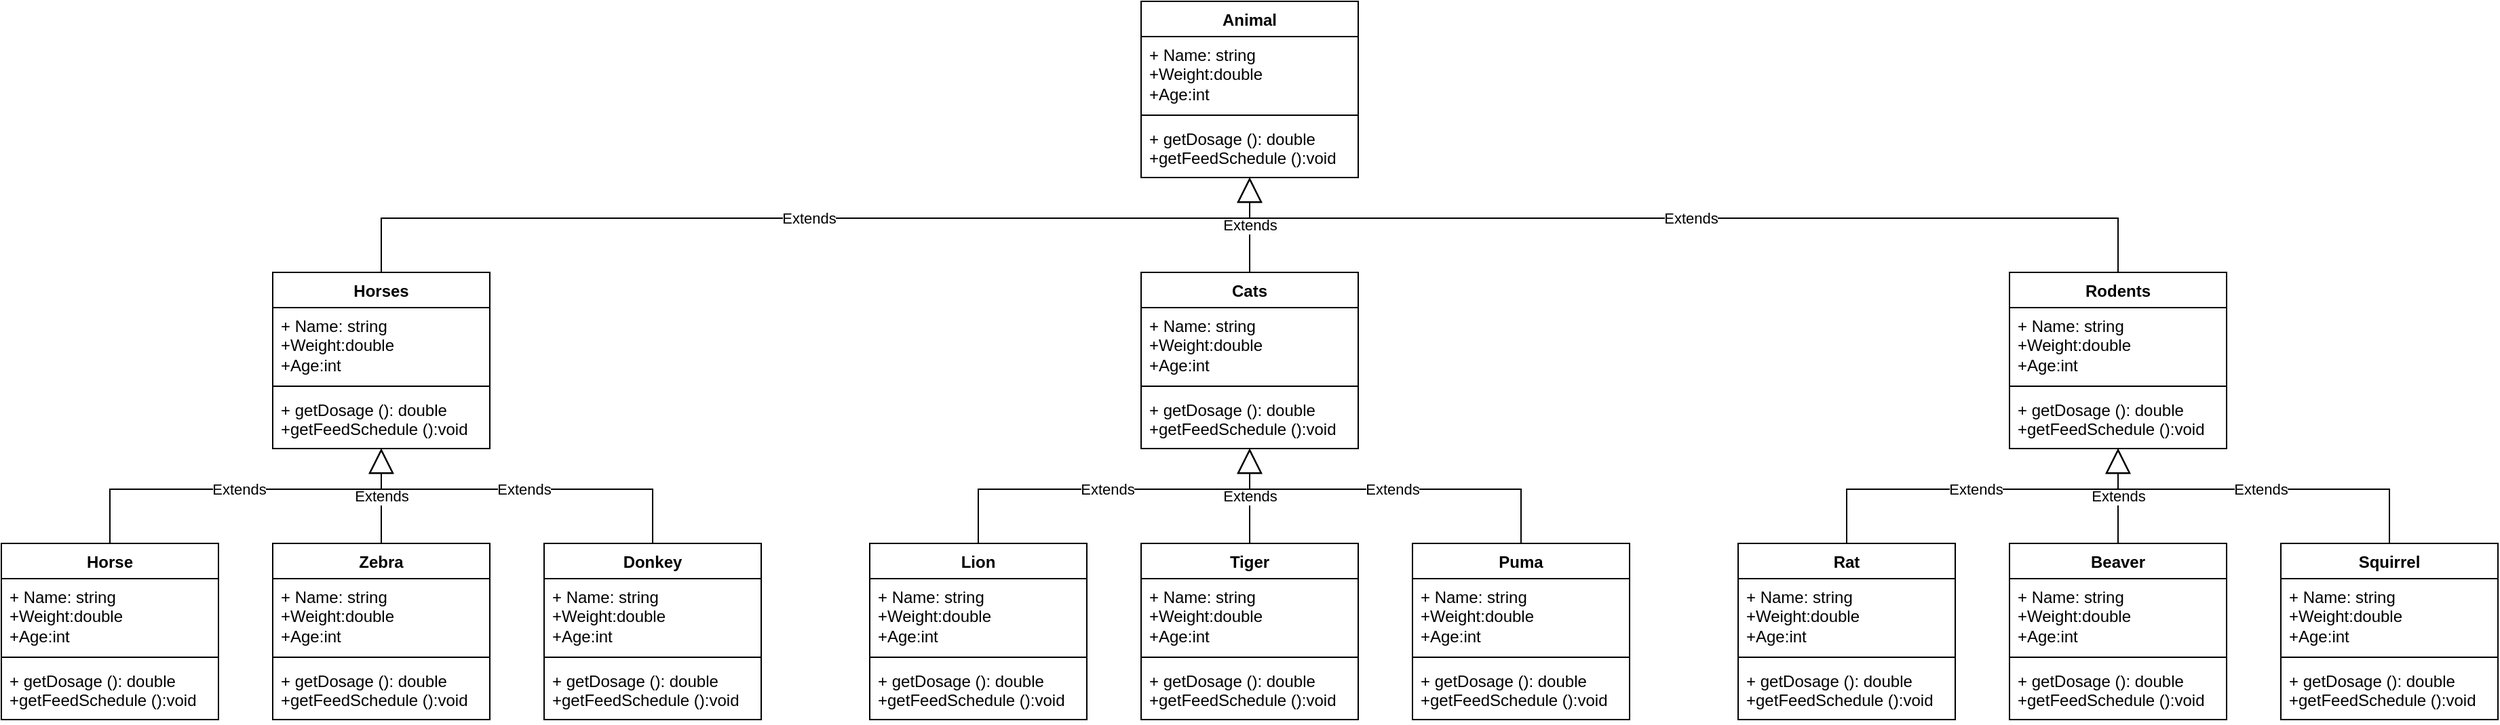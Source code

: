 <mxfile version="21.0.2" type="github">
  <diagram name="Sayfa -1" id="3Jwzqxs7QFOEhml8yN1A">
    <mxGraphModel dx="1707" dy="484" grid="1" gridSize="10" guides="1" tooltips="1" connect="1" arrows="1" fold="1" page="1" pageScale="1" pageWidth="827" pageHeight="1169" math="0" shadow="0">
      <root>
        <mxCell id="0" />
        <mxCell id="1" parent="0" />
        <mxCell id="OIEyZPui05TFIkG-q9Af-1" value="Animal" style="swimlane;fontStyle=1;align=center;verticalAlign=top;childLayout=stackLayout;horizontal=1;startSize=26;horizontalStack=0;resizeParent=1;resizeParentMax=0;resizeLast=0;collapsible=1;marginBottom=0;whiteSpace=wrap;html=1;" vertex="1" parent="1">
          <mxGeometry x="360" width="160" height="130" as="geometry" />
        </mxCell>
        <mxCell id="OIEyZPui05TFIkG-q9Af-2" value="+ Name: string&lt;br&gt;+Weight:double&lt;br&gt;+Age:int" style="text;strokeColor=none;fillColor=none;align=left;verticalAlign=top;spacingLeft=4;spacingRight=4;overflow=hidden;rotatable=0;points=[[0,0.5],[1,0.5]];portConstraint=eastwest;whiteSpace=wrap;html=1;" vertex="1" parent="OIEyZPui05TFIkG-q9Af-1">
          <mxGeometry y="26" width="160" height="54" as="geometry" />
        </mxCell>
        <mxCell id="OIEyZPui05TFIkG-q9Af-3" value="" style="line;strokeWidth=1;fillColor=none;align=left;verticalAlign=middle;spacingTop=-1;spacingLeft=3;spacingRight=3;rotatable=0;labelPosition=right;points=[];portConstraint=eastwest;strokeColor=inherit;" vertex="1" parent="OIEyZPui05TFIkG-q9Af-1">
          <mxGeometry y="80" width="160" height="8" as="geometry" />
        </mxCell>
        <mxCell id="OIEyZPui05TFIkG-q9Af-4" value="+&amp;nbsp;getDosage (): double&lt;br&gt;+getFeedSchedule ():void" style="text;strokeColor=none;fillColor=none;align=left;verticalAlign=top;spacingLeft=4;spacingRight=4;overflow=hidden;rotatable=0;points=[[0,0.5],[1,0.5]];portConstraint=eastwest;whiteSpace=wrap;html=1;" vertex="1" parent="OIEyZPui05TFIkG-q9Af-1">
          <mxGeometry y="88" width="160" height="42" as="geometry" />
        </mxCell>
        <mxCell id="OIEyZPui05TFIkG-q9Af-5" value="Rodents" style="swimlane;fontStyle=1;align=center;verticalAlign=top;childLayout=stackLayout;horizontal=1;startSize=26;horizontalStack=0;resizeParent=1;resizeParentMax=0;resizeLast=0;collapsible=1;marginBottom=0;whiteSpace=wrap;html=1;" vertex="1" parent="1">
          <mxGeometry x="1000" y="200" width="160" height="130" as="geometry" />
        </mxCell>
        <mxCell id="OIEyZPui05TFIkG-q9Af-6" value="+ Name: string&lt;br&gt;+Weight:double&lt;br&gt;+Age:int" style="text;strokeColor=none;fillColor=none;align=left;verticalAlign=top;spacingLeft=4;spacingRight=4;overflow=hidden;rotatable=0;points=[[0,0.5],[1,0.5]];portConstraint=eastwest;whiteSpace=wrap;html=1;" vertex="1" parent="OIEyZPui05TFIkG-q9Af-5">
          <mxGeometry y="26" width="160" height="54" as="geometry" />
        </mxCell>
        <mxCell id="OIEyZPui05TFIkG-q9Af-7" value="" style="line;strokeWidth=1;fillColor=none;align=left;verticalAlign=middle;spacingTop=-1;spacingLeft=3;spacingRight=3;rotatable=0;labelPosition=right;points=[];portConstraint=eastwest;strokeColor=inherit;" vertex="1" parent="OIEyZPui05TFIkG-q9Af-5">
          <mxGeometry y="80" width="160" height="8" as="geometry" />
        </mxCell>
        <mxCell id="OIEyZPui05TFIkG-q9Af-8" value="+&amp;nbsp;getDosage (): double&lt;br&gt;+getFeedSchedule ():void" style="text;strokeColor=none;fillColor=none;align=left;verticalAlign=top;spacingLeft=4;spacingRight=4;overflow=hidden;rotatable=0;points=[[0,0.5],[1,0.5]];portConstraint=eastwest;whiteSpace=wrap;html=1;" vertex="1" parent="OIEyZPui05TFIkG-q9Af-5">
          <mxGeometry y="88" width="160" height="42" as="geometry" />
        </mxCell>
        <mxCell id="OIEyZPui05TFIkG-q9Af-9" value="Cats" style="swimlane;fontStyle=1;align=center;verticalAlign=top;childLayout=stackLayout;horizontal=1;startSize=26;horizontalStack=0;resizeParent=1;resizeParentMax=0;resizeLast=0;collapsible=1;marginBottom=0;whiteSpace=wrap;html=1;" vertex="1" parent="1">
          <mxGeometry x="360" y="200" width="160" height="130" as="geometry" />
        </mxCell>
        <mxCell id="OIEyZPui05TFIkG-q9Af-10" value="+ Name: string&lt;br&gt;+Weight:double&lt;br&gt;+Age:int" style="text;strokeColor=none;fillColor=none;align=left;verticalAlign=top;spacingLeft=4;spacingRight=4;overflow=hidden;rotatable=0;points=[[0,0.5],[1,0.5]];portConstraint=eastwest;whiteSpace=wrap;html=1;" vertex="1" parent="OIEyZPui05TFIkG-q9Af-9">
          <mxGeometry y="26" width="160" height="54" as="geometry" />
        </mxCell>
        <mxCell id="OIEyZPui05TFIkG-q9Af-11" value="" style="line;strokeWidth=1;fillColor=none;align=left;verticalAlign=middle;spacingTop=-1;spacingLeft=3;spacingRight=3;rotatable=0;labelPosition=right;points=[];portConstraint=eastwest;strokeColor=inherit;" vertex="1" parent="OIEyZPui05TFIkG-q9Af-9">
          <mxGeometry y="80" width="160" height="8" as="geometry" />
        </mxCell>
        <mxCell id="OIEyZPui05TFIkG-q9Af-12" value="+&amp;nbsp;getDosage (): double&lt;br&gt;+getFeedSchedule ():void" style="text;strokeColor=none;fillColor=none;align=left;verticalAlign=top;spacingLeft=4;spacingRight=4;overflow=hidden;rotatable=0;points=[[0,0.5],[1,0.5]];portConstraint=eastwest;whiteSpace=wrap;html=1;" vertex="1" parent="OIEyZPui05TFIkG-q9Af-9">
          <mxGeometry y="88" width="160" height="42" as="geometry" />
        </mxCell>
        <mxCell id="OIEyZPui05TFIkG-q9Af-13" value="Horses" style="swimlane;fontStyle=1;align=center;verticalAlign=top;childLayout=stackLayout;horizontal=1;startSize=26;horizontalStack=0;resizeParent=1;resizeParentMax=0;resizeLast=0;collapsible=1;marginBottom=0;whiteSpace=wrap;html=1;" vertex="1" parent="1">
          <mxGeometry x="-280" y="200" width="160" height="130" as="geometry" />
        </mxCell>
        <mxCell id="OIEyZPui05TFIkG-q9Af-14" value="+ Name: string&lt;br&gt;+Weight:double&lt;br&gt;+Age:int" style="text;strokeColor=none;fillColor=none;align=left;verticalAlign=top;spacingLeft=4;spacingRight=4;overflow=hidden;rotatable=0;points=[[0,0.5],[1,0.5]];portConstraint=eastwest;whiteSpace=wrap;html=1;" vertex="1" parent="OIEyZPui05TFIkG-q9Af-13">
          <mxGeometry y="26" width="160" height="54" as="geometry" />
        </mxCell>
        <mxCell id="OIEyZPui05TFIkG-q9Af-15" value="" style="line;strokeWidth=1;fillColor=none;align=left;verticalAlign=middle;spacingTop=-1;spacingLeft=3;spacingRight=3;rotatable=0;labelPosition=right;points=[];portConstraint=eastwest;strokeColor=inherit;" vertex="1" parent="OIEyZPui05TFIkG-q9Af-13">
          <mxGeometry y="80" width="160" height="8" as="geometry" />
        </mxCell>
        <mxCell id="OIEyZPui05TFIkG-q9Af-16" value="+&amp;nbsp;getDosage (): double&lt;br&gt;+getFeedSchedule ():void" style="text;strokeColor=none;fillColor=none;align=left;verticalAlign=top;spacingLeft=4;spacingRight=4;overflow=hidden;rotatable=0;points=[[0,0.5],[1,0.5]];portConstraint=eastwest;whiteSpace=wrap;html=1;" vertex="1" parent="OIEyZPui05TFIkG-q9Af-13">
          <mxGeometry y="88" width="160" height="42" as="geometry" />
        </mxCell>
        <mxCell id="OIEyZPui05TFIkG-q9Af-17" value="Puma" style="swimlane;fontStyle=1;align=center;verticalAlign=top;childLayout=stackLayout;horizontal=1;startSize=26;horizontalStack=0;resizeParent=1;resizeParentMax=0;resizeLast=0;collapsible=1;marginBottom=0;whiteSpace=wrap;html=1;" vertex="1" parent="1">
          <mxGeometry x="560" y="400" width="160" height="130" as="geometry" />
        </mxCell>
        <mxCell id="OIEyZPui05TFIkG-q9Af-18" value="+ Name: string&lt;br&gt;+Weight:double&lt;br&gt;+Age:int" style="text;strokeColor=none;fillColor=none;align=left;verticalAlign=top;spacingLeft=4;spacingRight=4;overflow=hidden;rotatable=0;points=[[0,0.5],[1,0.5]];portConstraint=eastwest;whiteSpace=wrap;html=1;" vertex="1" parent="OIEyZPui05TFIkG-q9Af-17">
          <mxGeometry y="26" width="160" height="54" as="geometry" />
        </mxCell>
        <mxCell id="OIEyZPui05TFIkG-q9Af-19" value="" style="line;strokeWidth=1;fillColor=none;align=left;verticalAlign=middle;spacingTop=-1;spacingLeft=3;spacingRight=3;rotatable=0;labelPosition=right;points=[];portConstraint=eastwest;strokeColor=inherit;" vertex="1" parent="OIEyZPui05TFIkG-q9Af-17">
          <mxGeometry y="80" width="160" height="8" as="geometry" />
        </mxCell>
        <mxCell id="OIEyZPui05TFIkG-q9Af-20" value="+&amp;nbsp;getDosage (): double&lt;br&gt;+getFeedSchedule ():void" style="text;strokeColor=none;fillColor=none;align=left;verticalAlign=top;spacingLeft=4;spacingRight=4;overflow=hidden;rotatable=0;points=[[0,0.5],[1,0.5]];portConstraint=eastwest;whiteSpace=wrap;html=1;" vertex="1" parent="OIEyZPui05TFIkG-q9Af-17">
          <mxGeometry y="88" width="160" height="42" as="geometry" />
        </mxCell>
        <mxCell id="OIEyZPui05TFIkG-q9Af-21" value="Tiger" style="swimlane;fontStyle=1;align=center;verticalAlign=top;childLayout=stackLayout;horizontal=1;startSize=26;horizontalStack=0;resizeParent=1;resizeParentMax=0;resizeLast=0;collapsible=1;marginBottom=0;whiteSpace=wrap;html=1;" vertex="1" parent="1">
          <mxGeometry x="360" y="400" width="160" height="130" as="geometry" />
        </mxCell>
        <mxCell id="OIEyZPui05TFIkG-q9Af-22" value="+ Name: string&lt;br&gt;+Weight:double&lt;br&gt;+Age:int" style="text;strokeColor=none;fillColor=none;align=left;verticalAlign=top;spacingLeft=4;spacingRight=4;overflow=hidden;rotatable=0;points=[[0,0.5],[1,0.5]];portConstraint=eastwest;whiteSpace=wrap;html=1;" vertex="1" parent="OIEyZPui05TFIkG-q9Af-21">
          <mxGeometry y="26" width="160" height="54" as="geometry" />
        </mxCell>
        <mxCell id="OIEyZPui05TFIkG-q9Af-23" value="" style="line;strokeWidth=1;fillColor=none;align=left;verticalAlign=middle;spacingTop=-1;spacingLeft=3;spacingRight=3;rotatable=0;labelPosition=right;points=[];portConstraint=eastwest;strokeColor=inherit;" vertex="1" parent="OIEyZPui05TFIkG-q9Af-21">
          <mxGeometry y="80" width="160" height="8" as="geometry" />
        </mxCell>
        <mxCell id="OIEyZPui05TFIkG-q9Af-24" value="+&amp;nbsp;getDosage (): double&lt;br&gt;+getFeedSchedule ():void" style="text;strokeColor=none;fillColor=none;align=left;verticalAlign=top;spacingLeft=4;spacingRight=4;overflow=hidden;rotatable=0;points=[[0,0.5],[1,0.5]];portConstraint=eastwest;whiteSpace=wrap;html=1;" vertex="1" parent="OIEyZPui05TFIkG-q9Af-21">
          <mxGeometry y="88" width="160" height="42" as="geometry" />
        </mxCell>
        <mxCell id="OIEyZPui05TFIkG-q9Af-25" value="Lion" style="swimlane;fontStyle=1;align=center;verticalAlign=top;childLayout=stackLayout;horizontal=1;startSize=26;horizontalStack=0;resizeParent=1;resizeParentMax=0;resizeLast=0;collapsible=1;marginBottom=0;whiteSpace=wrap;html=1;" vertex="1" parent="1">
          <mxGeometry x="160" y="400" width="160" height="130" as="geometry" />
        </mxCell>
        <mxCell id="OIEyZPui05TFIkG-q9Af-26" value="+ Name: string&lt;br&gt;+Weight:double&lt;br&gt;+Age:int" style="text;strokeColor=none;fillColor=none;align=left;verticalAlign=top;spacingLeft=4;spacingRight=4;overflow=hidden;rotatable=0;points=[[0,0.5],[1,0.5]];portConstraint=eastwest;whiteSpace=wrap;html=1;" vertex="1" parent="OIEyZPui05TFIkG-q9Af-25">
          <mxGeometry y="26" width="160" height="54" as="geometry" />
        </mxCell>
        <mxCell id="OIEyZPui05TFIkG-q9Af-27" value="" style="line;strokeWidth=1;fillColor=none;align=left;verticalAlign=middle;spacingTop=-1;spacingLeft=3;spacingRight=3;rotatable=0;labelPosition=right;points=[];portConstraint=eastwest;strokeColor=inherit;" vertex="1" parent="OIEyZPui05TFIkG-q9Af-25">
          <mxGeometry y="80" width="160" height="8" as="geometry" />
        </mxCell>
        <mxCell id="OIEyZPui05TFIkG-q9Af-28" value="+&amp;nbsp;getDosage (): double&lt;br&gt;+getFeedSchedule ():void" style="text;strokeColor=none;fillColor=none;align=left;verticalAlign=top;spacingLeft=4;spacingRight=4;overflow=hidden;rotatable=0;points=[[0,0.5],[1,0.5]];portConstraint=eastwest;whiteSpace=wrap;html=1;" vertex="1" parent="OIEyZPui05TFIkG-q9Af-25">
          <mxGeometry y="88" width="160" height="42" as="geometry" />
        </mxCell>
        <mxCell id="OIEyZPui05TFIkG-q9Af-29" value="Donkey" style="swimlane;fontStyle=1;align=center;verticalAlign=top;childLayout=stackLayout;horizontal=1;startSize=26;horizontalStack=0;resizeParent=1;resizeParentMax=0;resizeLast=0;collapsible=1;marginBottom=0;whiteSpace=wrap;html=1;" vertex="1" parent="1">
          <mxGeometry x="-80" y="400" width="160" height="130" as="geometry" />
        </mxCell>
        <mxCell id="OIEyZPui05TFIkG-q9Af-30" value="+ Name: string&lt;br&gt;+Weight:double&lt;br&gt;+Age:int" style="text;strokeColor=none;fillColor=none;align=left;verticalAlign=top;spacingLeft=4;spacingRight=4;overflow=hidden;rotatable=0;points=[[0,0.5],[1,0.5]];portConstraint=eastwest;whiteSpace=wrap;html=1;" vertex="1" parent="OIEyZPui05TFIkG-q9Af-29">
          <mxGeometry y="26" width="160" height="54" as="geometry" />
        </mxCell>
        <mxCell id="OIEyZPui05TFIkG-q9Af-31" value="" style="line;strokeWidth=1;fillColor=none;align=left;verticalAlign=middle;spacingTop=-1;spacingLeft=3;spacingRight=3;rotatable=0;labelPosition=right;points=[];portConstraint=eastwest;strokeColor=inherit;" vertex="1" parent="OIEyZPui05TFIkG-q9Af-29">
          <mxGeometry y="80" width="160" height="8" as="geometry" />
        </mxCell>
        <mxCell id="OIEyZPui05TFIkG-q9Af-32" value="+&amp;nbsp;getDosage (): double&lt;br&gt;+getFeedSchedule ():void" style="text;strokeColor=none;fillColor=none;align=left;verticalAlign=top;spacingLeft=4;spacingRight=4;overflow=hidden;rotatable=0;points=[[0,0.5],[1,0.5]];portConstraint=eastwest;whiteSpace=wrap;html=1;" vertex="1" parent="OIEyZPui05TFIkG-q9Af-29">
          <mxGeometry y="88" width="160" height="42" as="geometry" />
        </mxCell>
        <mxCell id="OIEyZPui05TFIkG-q9Af-33" value="Zebra" style="swimlane;fontStyle=1;align=center;verticalAlign=top;childLayout=stackLayout;horizontal=1;startSize=26;horizontalStack=0;resizeParent=1;resizeParentMax=0;resizeLast=0;collapsible=1;marginBottom=0;whiteSpace=wrap;html=1;" vertex="1" parent="1">
          <mxGeometry x="-280" y="400" width="160" height="130" as="geometry" />
        </mxCell>
        <mxCell id="OIEyZPui05TFIkG-q9Af-34" value="+ Name: string&lt;br&gt;+Weight:double&lt;br&gt;+Age:int" style="text;strokeColor=none;fillColor=none;align=left;verticalAlign=top;spacingLeft=4;spacingRight=4;overflow=hidden;rotatable=0;points=[[0,0.5],[1,0.5]];portConstraint=eastwest;whiteSpace=wrap;html=1;" vertex="1" parent="OIEyZPui05TFIkG-q9Af-33">
          <mxGeometry y="26" width="160" height="54" as="geometry" />
        </mxCell>
        <mxCell id="OIEyZPui05TFIkG-q9Af-35" value="" style="line;strokeWidth=1;fillColor=none;align=left;verticalAlign=middle;spacingTop=-1;spacingLeft=3;spacingRight=3;rotatable=0;labelPosition=right;points=[];portConstraint=eastwest;strokeColor=inherit;" vertex="1" parent="OIEyZPui05TFIkG-q9Af-33">
          <mxGeometry y="80" width="160" height="8" as="geometry" />
        </mxCell>
        <mxCell id="OIEyZPui05TFIkG-q9Af-36" value="+&amp;nbsp;getDosage (): double&lt;br&gt;+getFeedSchedule ():void" style="text;strokeColor=none;fillColor=none;align=left;verticalAlign=top;spacingLeft=4;spacingRight=4;overflow=hidden;rotatable=0;points=[[0,0.5],[1,0.5]];portConstraint=eastwest;whiteSpace=wrap;html=1;" vertex="1" parent="OIEyZPui05TFIkG-q9Af-33">
          <mxGeometry y="88" width="160" height="42" as="geometry" />
        </mxCell>
        <mxCell id="OIEyZPui05TFIkG-q9Af-37" value="Horse" style="swimlane;fontStyle=1;align=center;verticalAlign=top;childLayout=stackLayout;horizontal=1;startSize=26;horizontalStack=0;resizeParent=1;resizeParentMax=0;resizeLast=0;collapsible=1;marginBottom=0;whiteSpace=wrap;html=1;" vertex="1" parent="1">
          <mxGeometry x="-480" y="400" width="160" height="130" as="geometry" />
        </mxCell>
        <mxCell id="OIEyZPui05TFIkG-q9Af-38" value="+ Name: string&lt;br&gt;+Weight:double&lt;br&gt;+Age:int" style="text;strokeColor=none;fillColor=none;align=left;verticalAlign=top;spacingLeft=4;spacingRight=4;overflow=hidden;rotatable=0;points=[[0,0.5],[1,0.5]];portConstraint=eastwest;whiteSpace=wrap;html=1;" vertex="1" parent="OIEyZPui05TFIkG-q9Af-37">
          <mxGeometry y="26" width="160" height="54" as="geometry" />
        </mxCell>
        <mxCell id="OIEyZPui05TFIkG-q9Af-39" value="" style="line;strokeWidth=1;fillColor=none;align=left;verticalAlign=middle;spacingTop=-1;spacingLeft=3;spacingRight=3;rotatable=0;labelPosition=right;points=[];portConstraint=eastwest;strokeColor=inherit;" vertex="1" parent="OIEyZPui05TFIkG-q9Af-37">
          <mxGeometry y="80" width="160" height="8" as="geometry" />
        </mxCell>
        <mxCell id="OIEyZPui05TFIkG-q9Af-40" value="+&amp;nbsp;getDosage (): double&lt;br&gt;+getFeedSchedule ():void" style="text;strokeColor=none;fillColor=none;align=left;verticalAlign=top;spacingLeft=4;spacingRight=4;overflow=hidden;rotatable=0;points=[[0,0.5],[1,0.5]];portConstraint=eastwest;whiteSpace=wrap;html=1;" vertex="1" parent="OIEyZPui05TFIkG-q9Af-37">
          <mxGeometry y="88" width="160" height="42" as="geometry" />
        </mxCell>
        <mxCell id="OIEyZPui05TFIkG-q9Af-41" value="Squirrel" style="swimlane;fontStyle=1;align=center;verticalAlign=top;childLayout=stackLayout;horizontal=1;startSize=26;horizontalStack=0;resizeParent=1;resizeParentMax=0;resizeLast=0;collapsible=1;marginBottom=0;whiteSpace=wrap;html=1;" vertex="1" parent="1">
          <mxGeometry x="1200" y="400" width="160" height="130" as="geometry" />
        </mxCell>
        <mxCell id="OIEyZPui05TFIkG-q9Af-42" value="+ Name: string&lt;br&gt;+Weight:double&lt;br&gt;+Age:int" style="text;strokeColor=none;fillColor=none;align=left;verticalAlign=top;spacingLeft=4;spacingRight=4;overflow=hidden;rotatable=0;points=[[0,0.5],[1,0.5]];portConstraint=eastwest;whiteSpace=wrap;html=1;" vertex="1" parent="OIEyZPui05TFIkG-q9Af-41">
          <mxGeometry y="26" width="160" height="54" as="geometry" />
        </mxCell>
        <mxCell id="OIEyZPui05TFIkG-q9Af-43" value="" style="line;strokeWidth=1;fillColor=none;align=left;verticalAlign=middle;spacingTop=-1;spacingLeft=3;spacingRight=3;rotatable=0;labelPosition=right;points=[];portConstraint=eastwest;strokeColor=inherit;" vertex="1" parent="OIEyZPui05TFIkG-q9Af-41">
          <mxGeometry y="80" width="160" height="8" as="geometry" />
        </mxCell>
        <mxCell id="OIEyZPui05TFIkG-q9Af-44" value="+&amp;nbsp;getDosage (): double&lt;br&gt;+getFeedSchedule ():void" style="text;strokeColor=none;fillColor=none;align=left;verticalAlign=top;spacingLeft=4;spacingRight=4;overflow=hidden;rotatable=0;points=[[0,0.5],[1,0.5]];portConstraint=eastwest;whiteSpace=wrap;html=1;" vertex="1" parent="OIEyZPui05TFIkG-q9Af-41">
          <mxGeometry y="88" width="160" height="42" as="geometry" />
        </mxCell>
        <mxCell id="OIEyZPui05TFIkG-q9Af-45" value="Beaver" style="swimlane;fontStyle=1;align=center;verticalAlign=top;childLayout=stackLayout;horizontal=1;startSize=26;horizontalStack=0;resizeParent=1;resizeParentMax=0;resizeLast=0;collapsible=1;marginBottom=0;whiteSpace=wrap;html=1;" vertex="1" parent="1">
          <mxGeometry x="1000" y="400" width="160" height="130" as="geometry" />
        </mxCell>
        <mxCell id="OIEyZPui05TFIkG-q9Af-46" value="+ Name: string&lt;br&gt;+Weight:double&lt;br&gt;+Age:int" style="text;strokeColor=none;fillColor=none;align=left;verticalAlign=top;spacingLeft=4;spacingRight=4;overflow=hidden;rotatable=0;points=[[0,0.5],[1,0.5]];portConstraint=eastwest;whiteSpace=wrap;html=1;" vertex="1" parent="OIEyZPui05TFIkG-q9Af-45">
          <mxGeometry y="26" width="160" height="54" as="geometry" />
        </mxCell>
        <mxCell id="OIEyZPui05TFIkG-q9Af-47" value="" style="line;strokeWidth=1;fillColor=none;align=left;verticalAlign=middle;spacingTop=-1;spacingLeft=3;spacingRight=3;rotatable=0;labelPosition=right;points=[];portConstraint=eastwest;strokeColor=inherit;" vertex="1" parent="OIEyZPui05TFIkG-q9Af-45">
          <mxGeometry y="80" width="160" height="8" as="geometry" />
        </mxCell>
        <mxCell id="OIEyZPui05TFIkG-q9Af-48" value="+&amp;nbsp;getDosage (): double&lt;br&gt;+getFeedSchedule ():void" style="text;strokeColor=none;fillColor=none;align=left;verticalAlign=top;spacingLeft=4;spacingRight=4;overflow=hidden;rotatable=0;points=[[0,0.5],[1,0.5]];portConstraint=eastwest;whiteSpace=wrap;html=1;" vertex="1" parent="OIEyZPui05TFIkG-q9Af-45">
          <mxGeometry y="88" width="160" height="42" as="geometry" />
        </mxCell>
        <mxCell id="OIEyZPui05TFIkG-q9Af-49" value="Rat" style="swimlane;fontStyle=1;align=center;verticalAlign=top;childLayout=stackLayout;horizontal=1;startSize=26;horizontalStack=0;resizeParent=1;resizeParentMax=0;resizeLast=0;collapsible=1;marginBottom=0;whiteSpace=wrap;html=1;" vertex="1" parent="1">
          <mxGeometry x="800" y="400" width="160" height="130" as="geometry" />
        </mxCell>
        <mxCell id="OIEyZPui05TFIkG-q9Af-50" value="+ Name: string&lt;br&gt;+Weight:double&lt;br&gt;+Age:int" style="text;strokeColor=none;fillColor=none;align=left;verticalAlign=top;spacingLeft=4;spacingRight=4;overflow=hidden;rotatable=0;points=[[0,0.5],[1,0.5]];portConstraint=eastwest;whiteSpace=wrap;html=1;" vertex="1" parent="OIEyZPui05TFIkG-q9Af-49">
          <mxGeometry y="26" width="160" height="54" as="geometry" />
        </mxCell>
        <mxCell id="OIEyZPui05TFIkG-q9Af-51" value="" style="line;strokeWidth=1;fillColor=none;align=left;verticalAlign=middle;spacingTop=-1;spacingLeft=3;spacingRight=3;rotatable=0;labelPosition=right;points=[];portConstraint=eastwest;strokeColor=inherit;" vertex="1" parent="OIEyZPui05TFIkG-q9Af-49">
          <mxGeometry y="80" width="160" height="8" as="geometry" />
        </mxCell>
        <mxCell id="OIEyZPui05TFIkG-q9Af-52" value="+&amp;nbsp;getDosage (): double&lt;br&gt;+getFeedSchedule ():void" style="text;strokeColor=none;fillColor=none;align=left;verticalAlign=top;spacingLeft=4;spacingRight=4;overflow=hidden;rotatable=0;points=[[0,0.5],[1,0.5]];portConstraint=eastwest;whiteSpace=wrap;html=1;" vertex="1" parent="OIEyZPui05TFIkG-q9Af-49">
          <mxGeometry y="88" width="160" height="42" as="geometry" />
        </mxCell>
        <mxCell id="OIEyZPui05TFIkG-q9Af-53" value="Extends" style="endArrow=block;endSize=16;endFill=0;html=1;rounded=0;exitX=0.5;exitY=0;exitDx=0;exitDy=0;" edge="1" parent="1" source="OIEyZPui05TFIkG-q9Af-21">
          <mxGeometry width="160" relative="1" as="geometry">
            <mxPoint x="410" y="430" as="sourcePoint" />
            <mxPoint x="440" y="330" as="targetPoint" />
          </mxGeometry>
        </mxCell>
        <mxCell id="OIEyZPui05TFIkG-q9Af-54" value="Extends" style="endArrow=block;endSize=16;endFill=0;html=1;rounded=0;exitX=0.5;exitY=0;exitDx=0;exitDy=0;entryX=0.5;entryY=1;entryDx=0;entryDy=0;entryPerimeter=0;" edge="1" parent="1" source="OIEyZPui05TFIkG-q9Af-25" target="OIEyZPui05TFIkG-q9Af-12">
          <mxGeometry width="160" relative="1" as="geometry">
            <mxPoint x="450" y="410" as="sourcePoint" />
            <mxPoint x="450" y="343" as="targetPoint" />
            <Array as="points">
              <mxPoint x="240" y="360" />
              <mxPoint x="440" y="360" />
            </Array>
          </mxGeometry>
        </mxCell>
        <mxCell id="OIEyZPui05TFIkG-q9Af-55" value="Extends" style="endArrow=block;endSize=16;endFill=0;html=1;rounded=0;exitX=0.5;exitY=0;exitDx=0;exitDy=0;" edge="1" parent="1" source="OIEyZPui05TFIkG-q9Af-17">
          <mxGeometry width="160" relative="1" as="geometry">
            <mxPoint x="250" y="410" as="sourcePoint" />
            <mxPoint x="440" y="330" as="targetPoint" />
            <Array as="points">
              <mxPoint x="640" y="360" />
              <mxPoint x="440" y="360" />
            </Array>
          </mxGeometry>
        </mxCell>
        <mxCell id="OIEyZPui05TFIkG-q9Af-56" value="Extends" style="endArrow=block;endSize=16;endFill=0;html=1;rounded=0;exitX=0.5;exitY=0;exitDx=0;exitDy=0;" edge="1" parent="1" target="OIEyZPui05TFIkG-q9Af-16">
          <mxGeometry width="160" relative="1" as="geometry">
            <mxPoint x="-200" y="400" as="sourcePoint" />
            <mxPoint x="-200" y="333" as="targetPoint" />
          </mxGeometry>
        </mxCell>
        <mxCell id="OIEyZPui05TFIkG-q9Af-57" value="Extends" style="endArrow=block;endSize=16;endFill=0;html=1;rounded=0;exitX=0.5;exitY=0;exitDx=0;exitDy=0;entryX=0.5;entryY=1;entryDx=0;entryDy=0;entryPerimeter=0;" edge="1" parent="1">
          <mxGeometry width="160" relative="1" as="geometry">
            <mxPoint x="-400" y="400" as="sourcePoint" />
            <mxPoint x="-200" y="330" as="targetPoint" />
            <Array as="points">
              <mxPoint x="-400" y="360" />
              <mxPoint x="-200" y="360" />
            </Array>
          </mxGeometry>
        </mxCell>
        <mxCell id="OIEyZPui05TFIkG-q9Af-58" value="Extends" style="endArrow=block;endSize=16;endFill=0;html=1;rounded=0;exitX=0.5;exitY=0;exitDx=0;exitDy=0;" edge="1" parent="1">
          <mxGeometry width="160" relative="1" as="geometry">
            <mxPoint y="400" as="sourcePoint" />
            <mxPoint x="-200" y="330" as="targetPoint" />
            <Array as="points">
              <mxPoint y="360" />
              <mxPoint x="-200" y="360" />
            </Array>
          </mxGeometry>
        </mxCell>
        <mxCell id="OIEyZPui05TFIkG-q9Af-59" value="Extends" style="endArrow=block;endSize=16;endFill=0;html=1;rounded=0;exitX=0.5;exitY=0;exitDx=0;exitDy=0;" edge="1" parent="1" target="OIEyZPui05TFIkG-q9Af-8">
          <mxGeometry width="160" relative="1" as="geometry">
            <mxPoint x="1080" y="400" as="sourcePoint" />
            <mxPoint x="1080" y="333" as="targetPoint" />
          </mxGeometry>
        </mxCell>
        <mxCell id="OIEyZPui05TFIkG-q9Af-60" value="Extends" style="endArrow=block;endSize=16;endFill=0;html=1;rounded=0;exitX=0.5;exitY=0;exitDx=0;exitDy=0;entryX=0.5;entryY=1;entryDx=0;entryDy=0;entryPerimeter=0;" edge="1" parent="1">
          <mxGeometry width="160" relative="1" as="geometry">
            <mxPoint x="880" y="400" as="sourcePoint" />
            <mxPoint x="1080" y="330" as="targetPoint" />
            <Array as="points">
              <mxPoint x="880" y="360" />
              <mxPoint x="1080" y="360" />
            </Array>
          </mxGeometry>
        </mxCell>
        <mxCell id="OIEyZPui05TFIkG-q9Af-61" value="Extends" style="endArrow=block;endSize=16;endFill=0;html=1;rounded=0;exitX=0.5;exitY=0;exitDx=0;exitDy=0;" edge="1" parent="1">
          <mxGeometry width="160" relative="1" as="geometry">
            <mxPoint x="1280" y="400" as="sourcePoint" />
            <mxPoint x="1080" y="330" as="targetPoint" />
            <Array as="points">
              <mxPoint x="1280" y="360" />
              <mxPoint x="1080" y="360" />
            </Array>
          </mxGeometry>
        </mxCell>
        <mxCell id="OIEyZPui05TFIkG-q9Af-62" value="Extends" style="endArrow=block;endSize=16;endFill=0;html=1;rounded=0;exitX=0.5;exitY=0;exitDx=0;exitDy=0;" edge="1" parent="1" target="OIEyZPui05TFIkG-q9Af-4">
          <mxGeometry width="160" relative="1" as="geometry">
            <mxPoint x="440" y="200" as="sourcePoint" />
            <mxPoint x="440" y="133" as="targetPoint" />
          </mxGeometry>
        </mxCell>
        <mxCell id="OIEyZPui05TFIkG-q9Af-63" value="Extends" style="endArrow=block;endSize=16;endFill=0;html=1;rounded=0;exitX=0.5;exitY=0;exitDx=0;exitDy=0;entryX=0.5;entryY=1;entryDx=0;entryDy=0;entryPerimeter=0;" edge="1" parent="1" source="OIEyZPui05TFIkG-q9Af-13">
          <mxGeometry width="160" relative="1" as="geometry">
            <mxPoint x="240" y="200" as="sourcePoint" />
            <mxPoint x="440" y="130" as="targetPoint" />
            <Array as="points">
              <mxPoint x="-200" y="160" />
              <mxPoint x="240" y="160" />
              <mxPoint x="440" y="160" />
            </Array>
          </mxGeometry>
        </mxCell>
        <mxCell id="OIEyZPui05TFIkG-q9Af-64" value="Extends" style="endArrow=block;endSize=16;endFill=0;html=1;rounded=0;exitX=0.5;exitY=0;exitDx=0;exitDy=0;" edge="1" parent="1" source="OIEyZPui05TFIkG-q9Af-5">
          <mxGeometry width="160" relative="1" as="geometry">
            <mxPoint x="640" y="200" as="sourcePoint" />
            <mxPoint x="440" y="130" as="targetPoint" />
            <Array as="points">
              <mxPoint x="1080" y="160" />
              <mxPoint x="440" y="160" />
            </Array>
          </mxGeometry>
        </mxCell>
      </root>
    </mxGraphModel>
  </diagram>
</mxfile>
